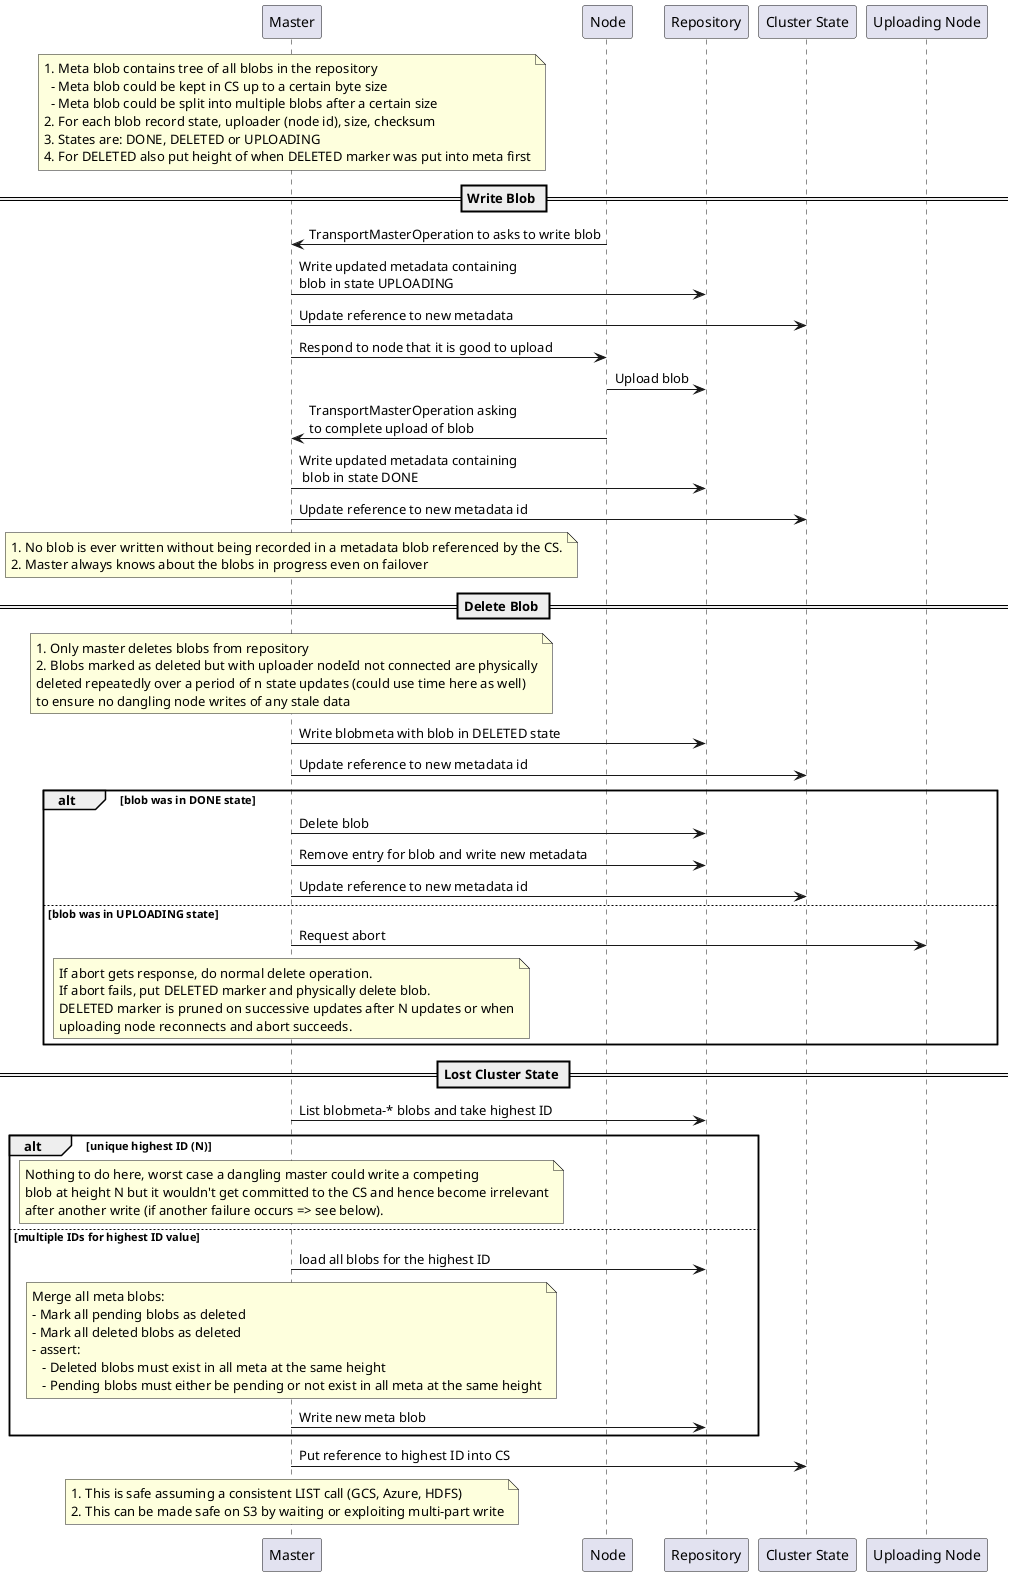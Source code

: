 @startuml

note over Master
1. Meta blob contains tree of all blobs in the repository
  - Meta blob could be kept in CS up to a certain byte size
  - Meta blob could be split into multiple blobs after a certain size
2. For each blob record state, uploader (node id), size, checksum
3. States are: DONE, DELETED or UPLOADING
4. For DELETED also put height of when DELETED marker was put into meta first
end note

== Write Blob ==

Node -> Master : TransportMasterOperation to asks to write blob
Master -> Repository: Write updated metadata containing \nblob in state UPLOADING
Master -> "Cluster State": Update reference to new metadata
Master -> Node: Respond to node that it is good to upload
Node -> Repository: Upload blob
Node -> Master: TransportMasterOperation asking \nto complete upload of blob
Master -> Repository: Write updated metadata containing\n blob in state DONE
Master -> "Cluster State": Update reference to new metadata id

note over Master
1. No blob is ever written without being recorded in a metadata blob referenced by the CS.
2. Master always knows about the blobs in progress even on failover
end note

== Delete Blob ==

note over Master
1. Only master deletes blobs from repository
2. Blobs marked as deleted but with uploader nodeId not connected are physically
deleted repeatedly over a period of n state updates (could use time here as well)
to ensure no dangling node writes of any stale data
end note

Master -> Repository: Write blobmeta with blob in DELETED state
Master -> "Cluster State": Update reference to new metadata id
alt blob was in DONE state
Master -> Repository: Delete blob
Master -> Repository: Remove entry for blob and write new metadata
Master -> "Cluster State": Update reference to new metadata id
else blob was in UPLOADING state
Master -> "Uploading Node": Request abort
note over Master
If abort gets response, do normal delete operation.
If abort fails, put DELETED marker and physically delete blob.
DELETED marker is pruned on successive updates after N updates or when
uploading node reconnects and abort succeeds.
end note
end

== Lost Cluster State ==

Master -> Repository: List blobmeta-* blobs and take highest ID
alt unique highest ID (N)
note over Master
Nothing to do here, worst case a dangling master could write a competing
blob at height N but it wouldn't get committed to the CS and hence become irrelevant
after another write (if another failure occurs => see below).
end note
else multiple IDs for highest ID value
Master -> Repository: load all blobs for the highest ID

note over Master
Merge all meta blobs:
- Mark all pending blobs as deleted
- Mark all deleted blobs as deleted
- assert:
   - Deleted blobs must exist in all meta at the same height
   - Pending blobs must either be pending or not exist in all meta at the same height
end note

Master -> Repository: Write new meta blob

end
Master -> "Cluster State": Put reference to highest ID into CS

note over Master
1. This is safe assuming a consistent LIST call (GCS, Azure, HDFS)
2. This can be made safe on S3 by waiting or exploiting multi-part write
end note

@enduml